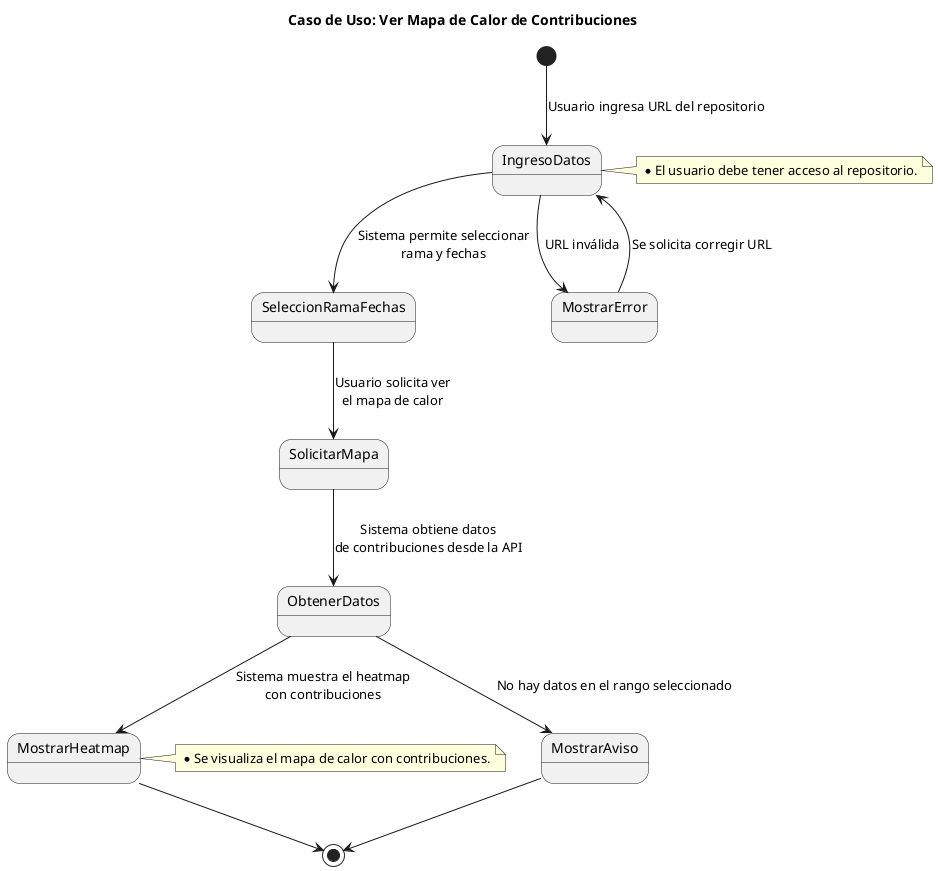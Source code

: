@startuml
title Caso de Uso: Ver Mapa de Calor de Contribuciones

' Flujo principal
[*] --> IngresoDatos : Usuario ingresa URL del repositorio
IngresoDatos --> SeleccionRamaFechas : Sistema permite seleccionar\nrama y fechas
SeleccionRamaFechas --> SolicitarMapa : Usuario solicita ver\nel mapa de calor
SolicitarMapa --> ObtenerDatos : Sistema obtiene datos\nde contribuciones desde la API
ObtenerDatos --> MostrarHeatmap : Sistema muestra el heatmap\ncon contribuciones
MostrarHeatmap --> [*]

' Manejo de Errores
IngresoDatos --> MostrarError : URL inválida
MostrarError --> IngresoDatos : Se solicita corregir URL

ObtenerDatos --> MostrarAviso : No hay datos en el rango seleccionado
MostrarAviso --> [*]

' Notas explicativas
note right of IngresoDatos
  * El usuario debe tener acceso al repositorio.
end note

note right of MostrarHeatmap
  * Se visualiza el mapa de calor con contribuciones.
end note

@enduml
